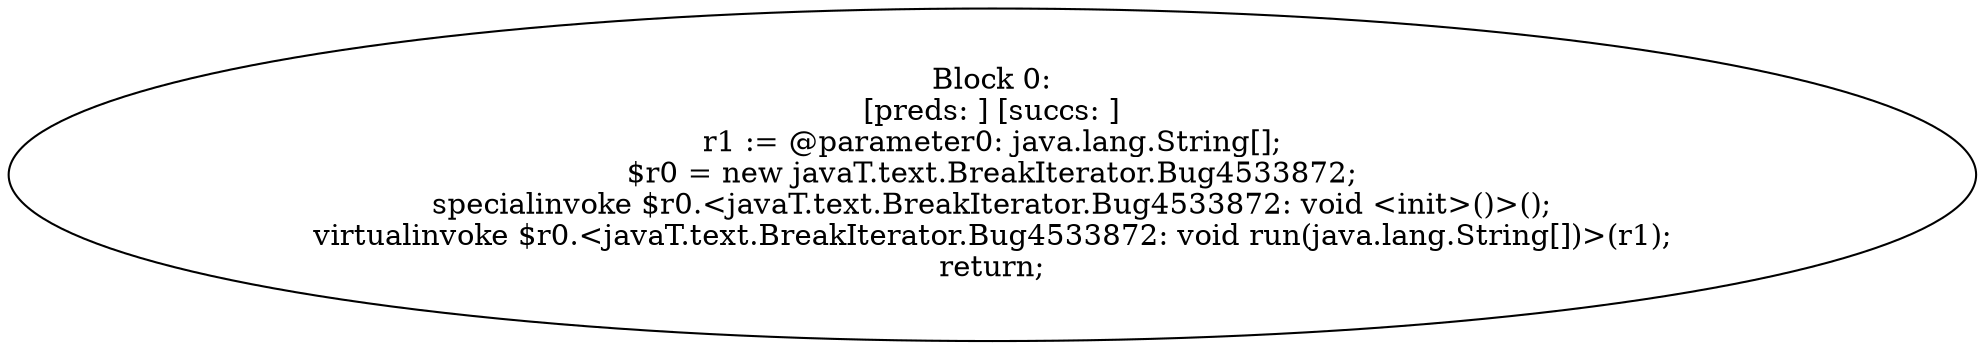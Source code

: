 digraph "unitGraph" {
    "Block 0:
[preds: ] [succs: ]
r1 := @parameter0: java.lang.String[];
$r0 = new javaT.text.BreakIterator.Bug4533872;
specialinvoke $r0.<javaT.text.BreakIterator.Bug4533872: void <init>()>();
virtualinvoke $r0.<javaT.text.BreakIterator.Bug4533872: void run(java.lang.String[])>(r1);
return;
"
}

